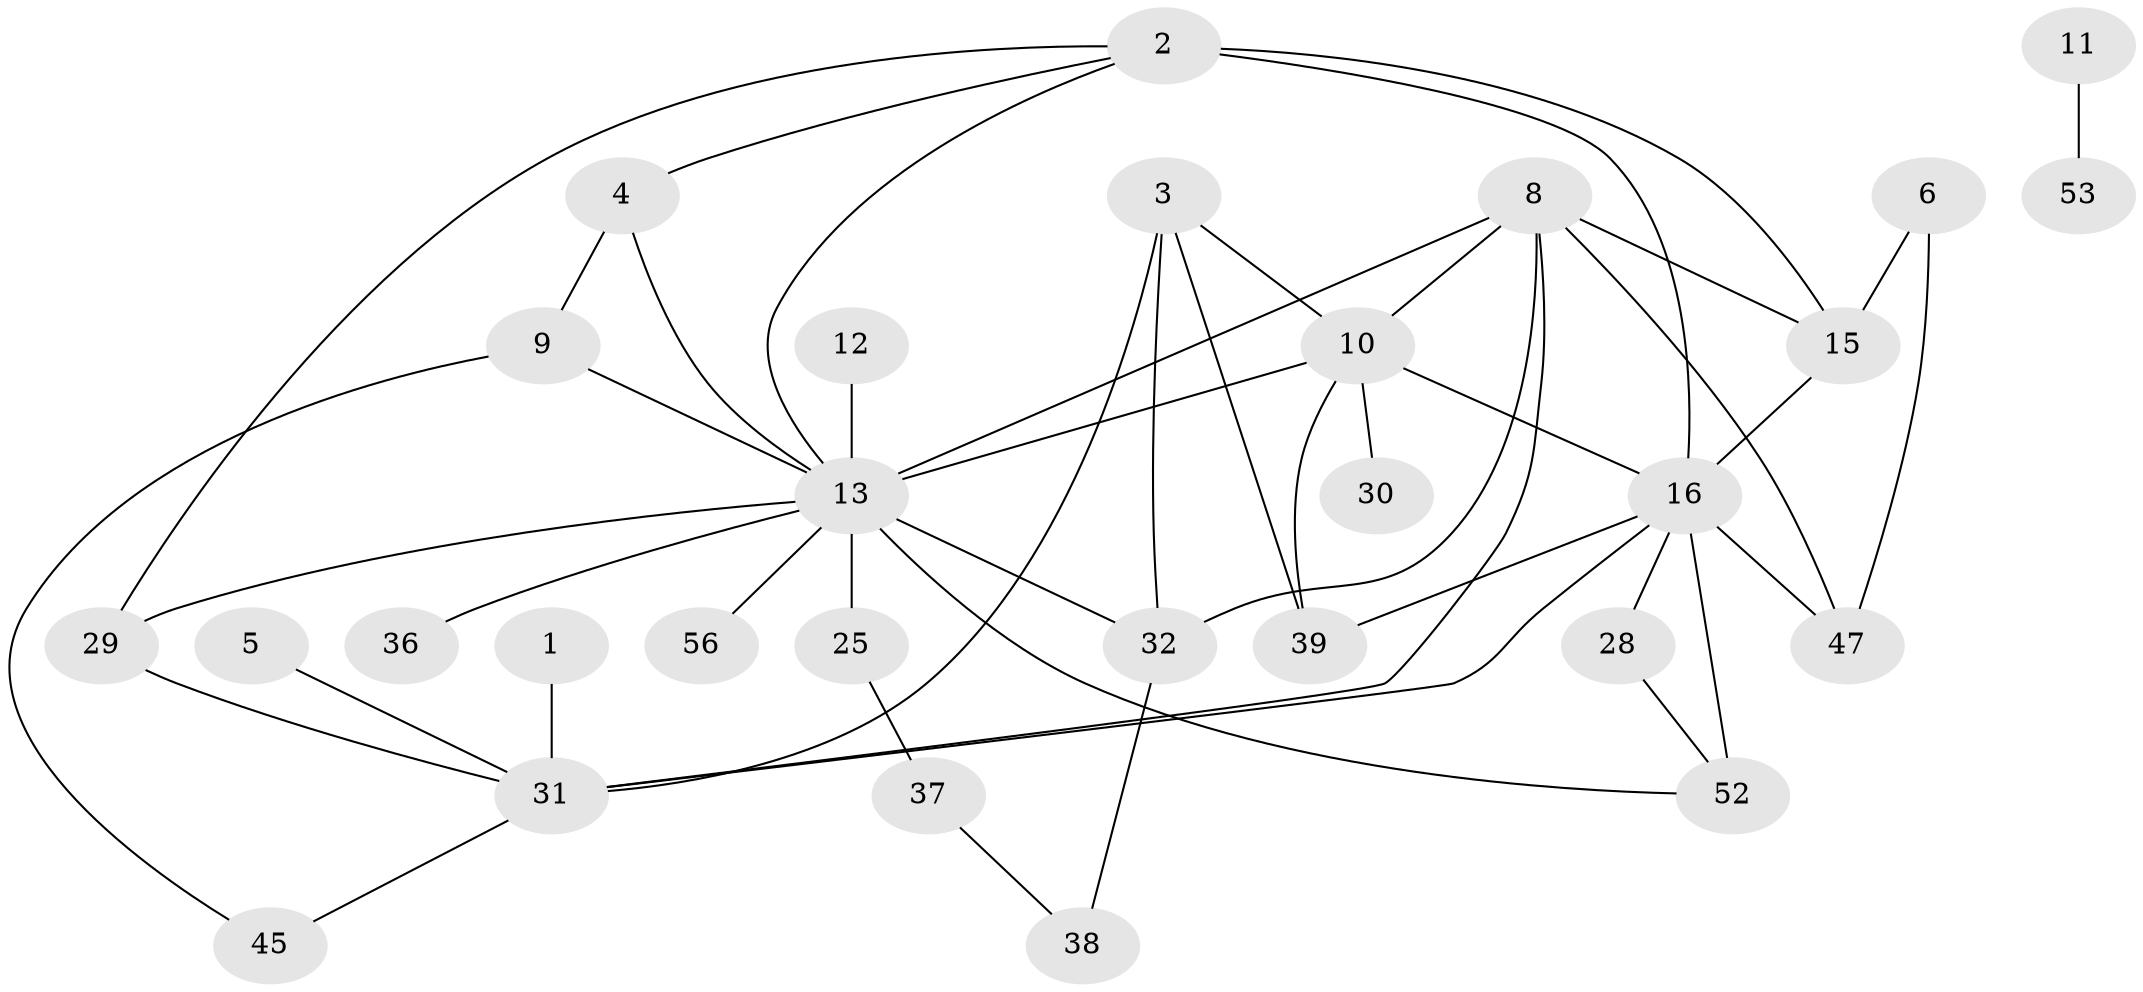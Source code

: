 // original degree distribution, {1: 0.1694915254237288, 4: 0.22033898305084745, 3: 0.2033898305084746, 2: 0.288135593220339, 6: 0.05084745762711865, 5: 0.05084745762711865, 7: 0.01694915254237288}
// Generated by graph-tools (version 1.1) at 2025/16/03/04/25 18:16:41]
// undirected, 29 vertices, 47 edges
graph export_dot {
graph [start="1"]
  node [color=gray90,style=filled];
  1;
  2 [super="+7+18"];
  3 [super="+19"];
  4 [super="+49"];
  5 [super="+50"];
  6 [super="+42"];
  8 [super="+14+57+26"];
  9 [super="+27"];
  10 [super="+43"];
  11;
  12;
  13 [super="+34+20+41"];
  15 [super="+24+23"];
  16 [super="+21+46+17"];
  25;
  28;
  29;
  30;
  31 [super="+33"];
  32 [super="+48"];
  36;
  37;
  38;
  39;
  45;
  47 [super="+51+58"];
  52 [super="+54"];
  53;
  56;
  1 -- 31;
  2 -- 29 [weight=2];
  2 -- 15 [weight=3];
  2 -- 13;
  2 -- 16;
  2 -- 4;
  3 -- 32;
  3 -- 10;
  3 -- 39;
  3 -- 31;
  4 -- 9;
  4 -- 13;
  5 -- 31;
  6 -- 47;
  6 -- 15;
  8 -- 32;
  8 -- 10;
  8 -- 13;
  8 -- 31;
  8 -- 47;
  8 -- 15 [weight=2];
  9 -- 45;
  9 -- 13;
  10 -- 39;
  10 -- 13;
  10 -- 30;
  10 -- 16;
  11 -- 53;
  12 -- 13;
  13 -- 25;
  13 -- 32 [weight=2];
  13 -- 36;
  13 -- 56;
  13 -- 29;
  13 -- 52;
  15 -- 16 [weight=2];
  16 -- 28;
  16 -- 52 [weight=3];
  16 -- 39;
  16 -- 31;
  16 -- 47;
  25 -- 37;
  28 -- 52;
  29 -- 31;
  31 -- 45;
  32 -- 38;
  37 -- 38;
}
